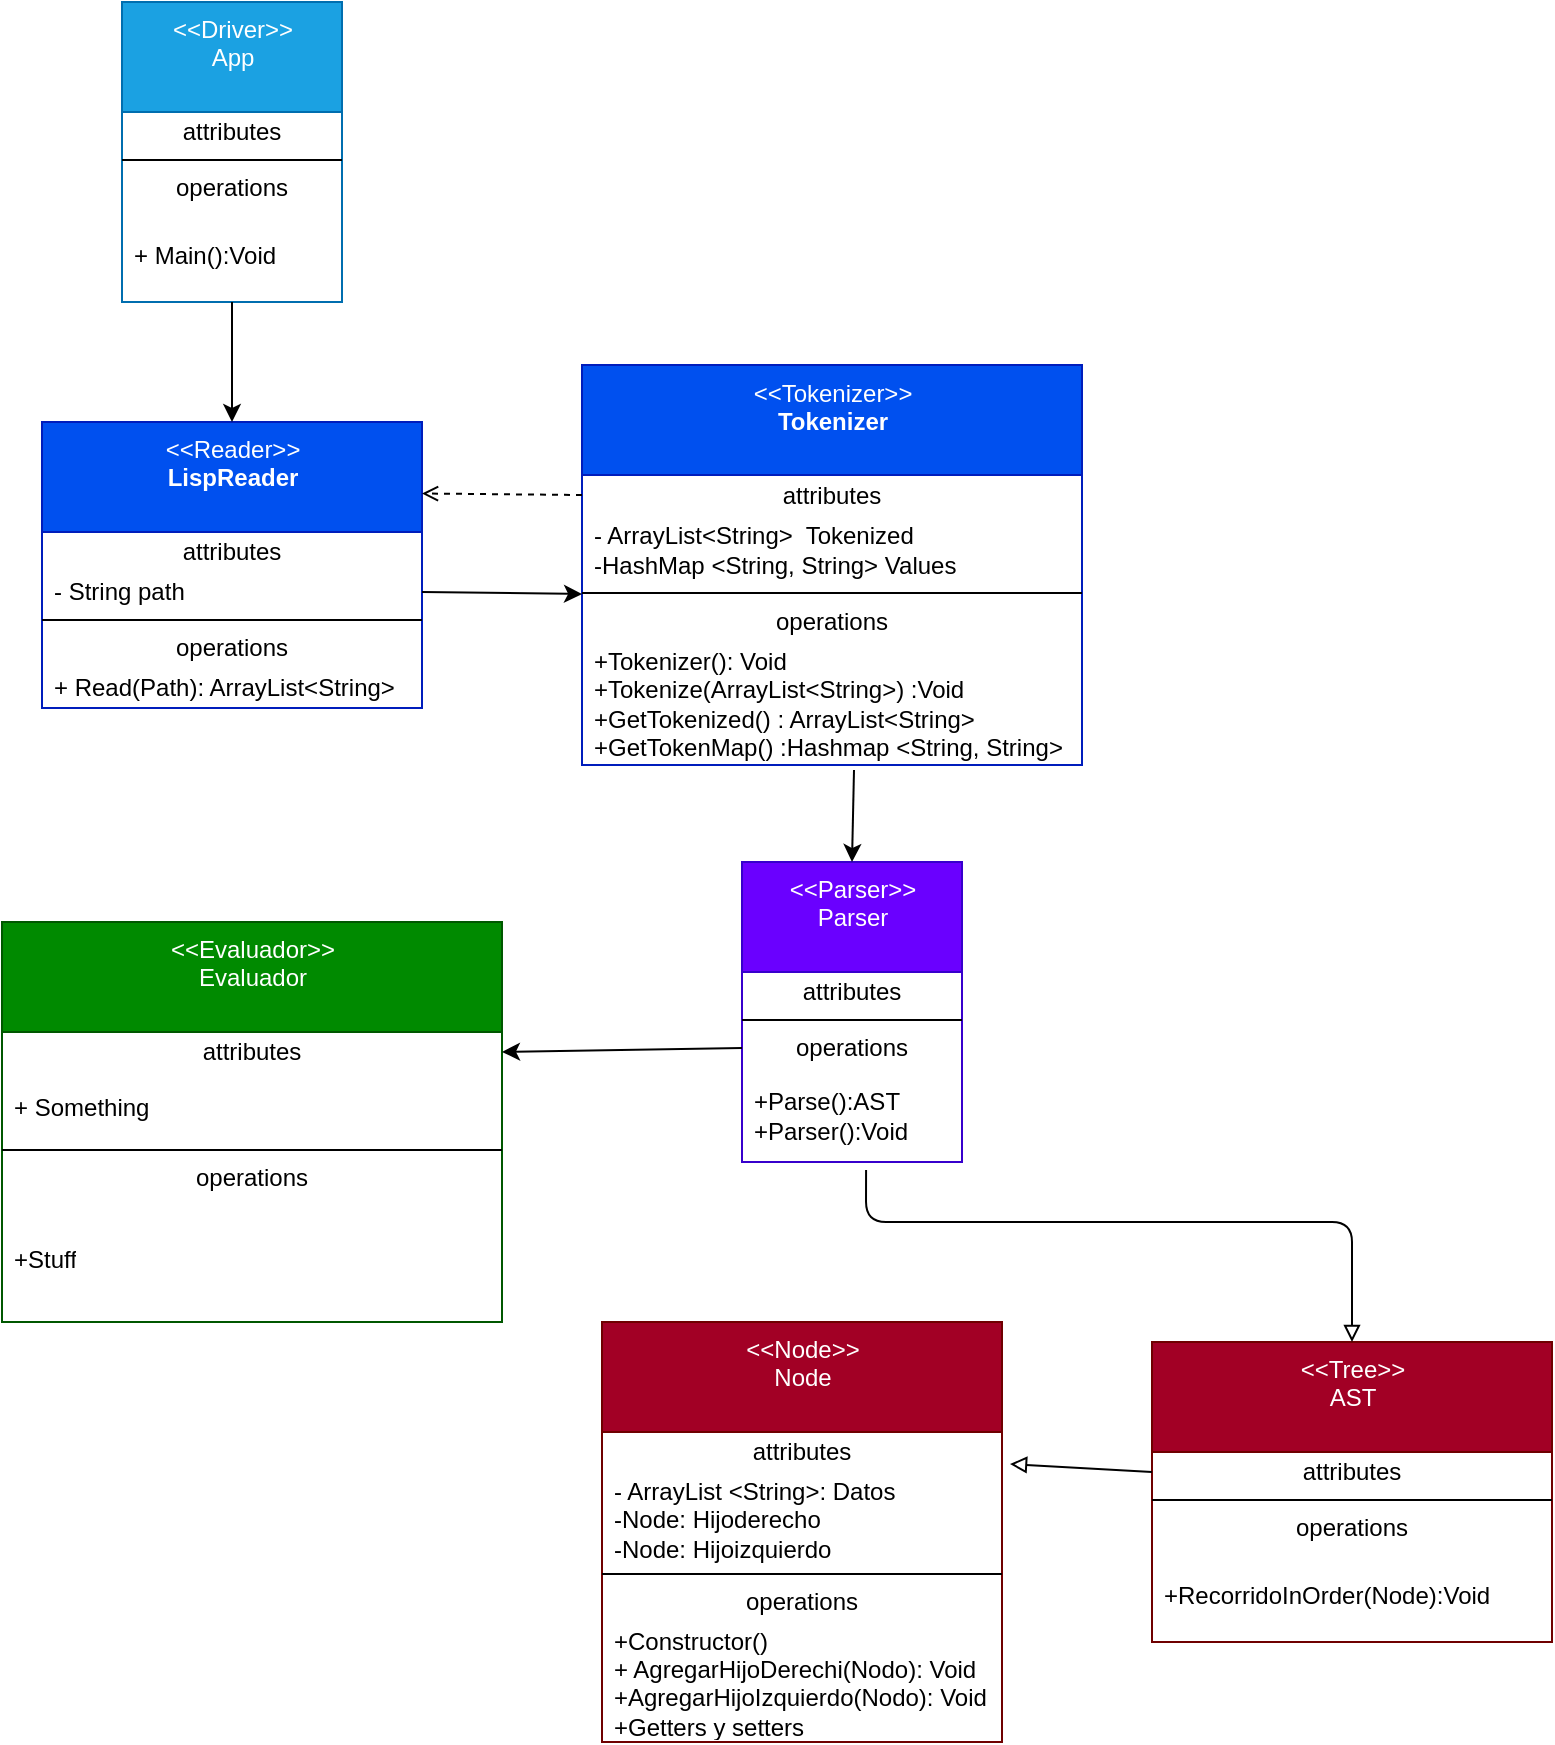 <mxfile>
    <diagram id="T4stYwGk3cRpZJWtsYmR" name="Page-1">
        <mxGraphModel dx="1216" dy="450" grid="1" gridSize="10" guides="1" tooltips="1" connect="1" arrows="1" fold="1" page="1" pageScale="1" pageWidth="850" pageHeight="1100" math="0" shadow="0">
            <root>
                <mxCell id="0"/>
                <mxCell id="1" parent="0"/>
                <mxCell id="2" value="&amp;lt;&amp;lt;Reader&amp;gt;&amp;gt;&lt;br&gt;&lt;b&gt;LispReader&lt;/b&gt;" style="swimlane;fontStyle=0;align=center;verticalAlign=top;childLayout=stackLayout;horizontal=1;startSize=55;horizontalStack=0;resizeParent=1;resizeParentMax=0;resizeLast=0;collapsible=0;marginBottom=0;html=1;fillColor=#0050ef;fontColor=#ffffff;strokeColor=#001DBC;" parent="1" vertex="1">
                    <mxGeometry x="60" y="220" width="190" height="143" as="geometry"/>
                </mxCell>
                <mxCell id="3" value="attributes" style="text;html=1;strokeColor=none;fillColor=none;align=center;verticalAlign=middle;spacingLeft=4;spacingRight=4;overflow=hidden;rotatable=0;points=[[0,0.5],[1,0.5]];portConstraint=eastwest;" parent="2" vertex="1">
                    <mxGeometry y="55" width="190" height="20" as="geometry"/>
                </mxCell>
                <mxCell id="4" value="- String path" style="text;html=1;strokeColor=none;fillColor=none;align=left;verticalAlign=middle;spacingLeft=4;spacingRight=4;overflow=hidden;rotatable=0;points=[[0,0.5],[1,0.5]];portConstraint=eastwest;" parent="2" vertex="1">
                    <mxGeometry y="75" width="190" height="20" as="geometry"/>
                </mxCell>
                <mxCell id="7" value="" style="line;strokeWidth=1;fillColor=none;align=left;verticalAlign=middle;spacingTop=-1;spacingLeft=3;spacingRight=3;rotatable=0;labelPosition=right;points=[];portConstraint=eastwest;" parent="2" vertex="1">
                    <mxGeometry y="95" width="190" height="8" as="geometry"/>
                </mxCell>
                <mxCell id="8" value="operations" style="text;html=1;strokeColor=none;fillColor=none;align=center;verticalAlign=middle;spacingLeft=4;spacingRight=4;overflow=hidden;rotatable=0;points=[[0,0.5],[1,0.5]];portConstraint=eastwest;" parent="2" vertex="1">
                    <mxGeometry y="103" width="190" height="20" as="geometry"/>
                </mxCell>
                <mxCell id="9" value="+ Read(Path): ArrayList&amp;lt;String&amp;gt;" style="text;html=1;strokeColor=none;fillColor=none;align=left;verticalAlign=middle;spacingLeft=4;spacingRight=4;overflow=hidden;rotatable=0;points=[[0,0.5],[1,0.5]];portConstraint=eastwest;" parent="2" vertex="1">
                    <mxGeometry y="123" width="190" height="20" as="geometry"/>
                </mxCell>
                <mxCell id="10" value="&amp;lt;&amp;lt;Tokenizer&amp;gt;&amp;gt;&lt;br&gt;&lt;b&gt;Tokenizer&lt;/b&gt;" style="swimlane;fontStyle=0;align=center;verticalAlign=top;childLayout=stackLayout;horizontal=1;startSize=55;horizontalStack=0;resizeParent=1;resizeParentMax=0;resizeLast=0;collapsible=0;marginBottom=0;html=1;fillColor=#0050ef;fontColor=#ffffff;strokeColor=#001DBC;" parent="1" vertex="1">
                    <mxGeometry x="330" y="191.5" width="250" height="200" as="geometry"/>
                </mxCell>
                <mxCell id="11" value="attributes" style="text;html=1;strokeColor=none;fillColor=none;align=center;verticalAlign=middle;spacingLeft=4;spacingRight=4;overflow=hidden;rotatable=0;points=[[0,0.5],[1,0.5]];portConstraint=eastwest;" parent="10" vertex="1">
                    <mxGeometry y="55" width="250" height="20" as="geometry"/>
                </mxCell>
                <mxCell id="12" value="- ArrayList&amp;lt;String&amp;gt;&amp;nbsp; Tokenized&lt;br&gt;-HashMap &amp;lt;String, String&amp;gt; Values" style="text;html=1;strokeColor=none;fillColor=none;align=left;verticalAlign=middle;spacingLeft=4;spacingRight=4;overflow=hidden;rotatable=0;points=[[0,0.5],[1,0.5]];portConstraint=eastwest;" parent="10" vertex="1">
                    <mxGeometry y="75" width="250" height="35" as="geometry"/>
                </mxCell>
                <mxCell id="13" value="" style="line;strokeWidth=1;fillColor=none;align=left;verticalAlign=middle;spacingTop=-1;spacingLeft=3;spacingRight=3;rotatable=0;labelPosition=right;points=[];portConstraint=eastwest;" parent="10" vertex="1">
                    <mxGeometry y="110" width="250" height="8" as="geometry"/>
                </mxCell>
                <mxCell id="14" value="operations" style="text;html=1;strokeColor=none;fillColor=none;align=center;verticalAlign=middle;spacingLeft=4;spacingRight=4;overflow=hidden;rotatable=0;points=[[0,0.5],[1,0.5]];portConstraint=eastwest;" parent="10" vertex="1">
                    <mxGeometry y="118" width="250" height="20" as="geometry"/>
                </mxCell>
                <mxCell id="15" value="+Tokenizer(): Void&lt;br&gt;+Tokenize(ArrayList&amp;lt;String&amp;gt;) :Void&lt;br&gt;+GetTokenized() : ArrayList&amp;lt;String&amp;gt;&lt;br&gt;+GetTokenMap() :Hashmap &amp;lt;String, String&amp;gt;" style="text;html=1;strokeColor=none;fillColor=none;align=left;verticalAlign=middle;spacingLeft=4;spacingRight=4;overflow=hidden;rotatable=0;points=[[0,0.5],[1,0.5]];portConstraint=eastwest;" parent="10" vertex="1">
                    <mxGeometry y="138" width="250" height="62" as="geometry"/>
                </mxCell>
                <mxCell id="16" value="&amp;lt;&amp;lt;Parser&amp;gt;&amp;gt;&lt;br&gt;Parser" style="swimlane;fontStyle=0;align=center;verticalAlign=top;childLayout=stackLayout;horizontal=1;startSize=55;horizontalStack=0;resizeParent=1;resizeParentMax=0;resizeLast=0;collapsible=0;marginBottom=0;html=1;fillColor=#6a00ff;fontColor=#ffffff;strokeColor=#3700CC;" vertex="1" parent="1">
                    <mxGeometry x="410" y="440" width="110" height="150" as="geometry"/>
                </mxCell>
                <mxCell id="17" value="attributes" style="text;html=1;strokeColor=none;fillColor=none;align=center;verticalAlign=middle;spacingLeft=4;spacingRight=4;overflow=hidden;rotatable=0;points=[[0,0.5],[1,0.5]];portConstraint=eastwest;" vertex="1" parent="16">
                    <mxGeometry y="55" width="110" height="20" as="geometry"/>
                </mxCell>
                <mxCell id="19" value="" style="line;strokeWidth=1;fillColor=none;align=left;verticalAlign=middle;spacingTop=-1;spacingLeft=3;spacingRight=3;rotatable=0;labelPosition=right;points=[];portConstraint=eastwest;" vertex="1" parent="16">
                    <mxGeometry y="75" width="110" height="8" as="geometry"/>
                </mxCell>
                <mxCell id="20" value="operations" style="text;html=1;strokeColor=none;fillColor=none;align=center;verticalAlign=middle;spacingLeft=4;spacingRight=4;overflow=hidden;rotatable=0;points=[[0,0.5],[1,0.5]];portConstraint=eastwest;" vertex="1" parent="16">
                    <mxGeometry y="83" width="110" height="20" as="geometry"/>
                </mxCell>
                <mxCell id="21" value="+Parse():AST&lt;br&gt;+Parser():Void" style="text;html=1;strokeColor=none;fillColor=none;align=left;verticalAlign=middle;spacingLeft=4;spacingRight=4;overflow=hidden;rotatable=0;points=[[0,0.5],[1,0.5]];portConstraint=eastwest;" vertex="1" parent="16">
                    <mxGeometry y="103" width="110" height="47" as="geometry"/>
                </mxCell>
                <mxCell id="22" value="&amp;lt;&amp;lt;Tree&amp;gt;&amp;gt;&lt;br&gt;AST" style="swimlane;fontStyle=0;align=center;verticalAlign=top;childLayout=stackLayout;horizontal=1;startSize=55;horizontalStack=0;resizeParent=1;resizeParentMax=0;resizeLast=0;collapsible=0;marginBottom=0;html=1;fillColor=#a20025;fontColor=#ffffff;strokeColor=#6F0000;" vertex="1" parent="1">
                    <mxGeometry x="615" y="680" width="200" height="150" as="geometry"/>
                </mxCell>
                <mxCell id="23" value="attributes" style="text;html=1;strokeColor=none;fillColor=none;align=center;verticalAlign=middle;spacingLeft=4;spacingRight=4;overflow=hidden;rotatable=0;points=[[0,0.5],[1,0.5]];portConstraint=eastwest;" vertex="1" parent="22">
                    <mxGeometry y="55" width="200" height="20" as="geometry"/>
                </mxCell>
                <mxCell id="24" value="" style="line;strokeWidth=1;fillColor=none;align=left;verticalAlign=middle;spacingTop=-1;spacingLeft=3;spacingRight=3;rotatable=0;labelPosition=right;points=[];portConstraint=eastwest;" vertex="1" parent="22">
                    <mxGeometry y="75" width="200" height="8" as="geometry"/>
                </mxCell>
                <mxCell id="25" value="operations" style="text;html=1;strokeColor=none;fillColor=none;align=center;verticalAlign=middle;spacingLeft=4;spacingRight=4;overflow=hidden;rotatable=0;points=[[0,0.5],[1,0.5]];portConstraint=eastwest;" vertex="1" parent="22">
                    <mxGeometry y="83" width="200" height="20" as="geometry"/>
                </mxCell>
                <mxCell id="26" value="+RecorridoInOrder(Node):Void" style="text;html=1;strokeColor=none;fillColor=none;align=left;verticalAlign=middle;spacingLeft=4;spacingRight=4;overflow=hidden;rotatable=0;points=[[0,0.5],[1,0.5]];portConstraint=eastwest;" vertex="1" parent="22">
                    <mxGeometry y="103" width="200" height="47" as="geometry"/>
                </mxCell>
                <mxCell id="27" value="&amp;lt;&amp;lt;Node&amp;gt;&amp;gt;&lt;br&gt;Node" style="swimlane;fontStyle=0;align=center;verticalAlign=top;childLayout=stackLayout;horizontal=1;startSize=55;horizontalStack=0;resizeParent=1;resizeParentMax=0;resizeLast=0;collapsible=0;marginBottom=0;html=1;fillColor=#a20025;fontColor=#ffffff;strokeColor=#6F0000;" vertex="1" parent="1">
                    <mxGeometry x="340" y="670" width="200" height="210" as="geometry"/>
                </mxCell>
                <mxCell id="28" value="attributes" style="text;html=1;strokeColor=none;fillColor=none;align=center;verticalAlign=middle;spacingLeft=4;spacingRight=4;overflow=hidden;rotatable=0;points=[[0,0.5],[1,0.5]];portConstraint=eastwest;" vertex="1" parent="27">
                    <mxGeometry y="55" width="200" height="20" as="geometry"/>
                </mxCell>
                <mxCell id="32" value="- ArrayList &amp;lt;String&amp;gt;: Datos&lt;br&gt;-Node: Hijoderecho&lt;br&gt;-Node: Hijoizquierdo" style="text;html=1;strokeColor=none;fillColor=none;align=left;verticalAlign=middle;spacingLeft=4;spacingRight=4;overflow=hidden;rotatable=0;points=[[0,0.5],[1,0.5]];portConstraint=eastwest;" vertex="1" parent="27">
                    <mxGeometry y="75" width="200" height="47" as="geometry"/>
                </mxCell>
                <mxCell id="29" value="" style="line;strokeWidth=1;fillColor=none;align=left;verticalAlign=middle;spacingTop=-1;spacingLeft=3;spacingRight=3;rotatable=0;labelPosition=right;points=[];portConstraint=eastwest;" vertex="1" parent="27">
                    <mxGeometry y="122" width="200" height="8" as="geometry"/>
                </mxCell>
                <mxCell id="30" value="operations" style="text;html=1;strokeColor=none;fillColor=none;align=center;verticalAlign=middle;spacingLeft=4;spacingRight=4;overflow=hidden;rotatable=0;points=[[0,0.5],[1,0.5]];portConstraint=eastwest;" vertex="1" parent="27">
                    <mxGeometry y="130" width="200" height="20" as="geometry"/>
                </mxCell>
                <mxCell id="31" value="+Constructor()&lt;br&gt;+ AgregarHijoDerechi(Nodo): Void&lt;br&gt;+AgregarHijoIzquierdo(Nodo): Void&lt;br&gt;+Getters y setters" style="text;html=1;strokeColor=none;fillColor=none;align=left;verticalAlign=middle;spacingLeft=4;spacingRight=4;overflow=hidden;rotatable=0;points=[[0,0.5],[1,0.5]];portConstraint=eastwest;" vertex="1" parent="27">
                    <mxGeometry y="150" width="200" height="60" as="geometry"/>
                </mxCell>
                <mxCell id="33" value="&amp;lt;&amp;lt;Evaluador&amp;gt;&amp;gt;&lt;br&gt;Evaluador" style="swimlane;fontStyle=0;align=center;verticalAlign=top;childLayout=stackLayout;horizontal=1;startSize=55;horizontalStack=0;resizeParent=1;resizeParentMax=0;resizeLast=0;collapsible=0;marginBottom=0;html=1;fillColor=#008a00;fontColor=#ffffff;strokeColor=#005700;" vertex="1" parent="1">
                    <mxGeometry x="40" y="470" width="250" height="200" as="geometry"/>
                </mxCell>
                <mxCell id="34" value="attributes" style="text;html=1;strokeColor=none;fillColor=none;align=center;verticalAlign=middle;spacingLeft=4;spacingRight=4;overflow=hidden;rotatable=0;points=[[0,0.5],[1,0.5]];portConstraint=eastwest;" vertex="1" parent="33">
                    <mxGeometry y="55" width="250" height="20" as="geometry"/>
                </mxCell>
                <mxCell id="35" value="+ Something" style="text;html=1;strokeColor=none;fillColor=none;align=left;verticalAlign=middle;spacingLeft=4;spacingRight=4;overflow=hidden;rotatable=0;points=[[0,0.5],[1,0.5]];portConstraint=eastwest;" vertex="1" parent="33">
                    <mxGeometry y="75" width="250" height="35" as="geometry"/>
                </mxCell>
                <mxCell id="36" value="" style="line;strokeWidth=1;fillColor=none;align=left;verticalAlign=middle;spacingTop=-1;spacingLeft=3;spacingRight=3;rotatable=0;labelPosition=right;points=[];portConstraint=eastwest;" vertex="1" parent="33">
                    <mxGeometry y="110" width="250" height="8" as="geometry"/>
                </mxCell>
                <mxCell id="37" value="operations" style="text;html=1;strokeColor=none;fillColor=none;align=center;verticalAlign=middle;spacingLeft=4;spacingRight=4;overflow=hidden;rotatable=0;points=[[0,0.5],[1,0.5]];portConstraint=eastwest;" vertex="1" parent="33">
                    <mxGeometry y="118" width="250" height="20" as="geometry"/>
                </mxCell>
                <mxCell id="38" value="+Stuff" style="text;html=1;strokeColor=none;fillColor=none;align=left;verticalAlign=middle;spacingLeft=4;spacingRight=4;overflow=hidden;rotatable=0;points=[[0,0.5],[1,0.5]];portConstraint=eastwest;" vertex="1" parent="33">
                    <mxGeometry y="138" width="250" height="62" as="geometry"/>
                </mxCell>
                <mxCell id="39" value="&amp;lt;&amp;lt;Driver&amp;gt;&amp;gt;&lt;br&gt;App" style="swimlane;fontStyle=0;align=center;verticalAlign=top;childLayout=stackLayout;horizontal=1;startSize=55;horizontalStack=0;resizeParent=1;resizeParentMax=0;resizeLast=0;collapsible=0;marginBottom=0;html=1;fillColor=#1ba1e2;fontColor=#ffffff;strokeColor=#006EAF;" vertex="1" parent="1">
                    <mxGeometry x="100" y="10" width="110" height="150" as="geometry"/>
                </mxCell>
                <mxCell id="40" value="attributes" style="text;html=1;strokeColor=none;fillColor=none;align=center;verticalAlign=middle;spacingLeft=4;spacingRight=4;overflow=hidden;rotatable=0;points=[[0,0.5],[1,0.5]];portConstraint=eastwest;" vertex="1" parent="39">
                    <mxGeometry y="55" width="110" height="20" as="geometry"/>
                </mxCell>
                <mxCell id="41" value="" style="line;strokeWidth=1;fillColor=none;align=left;verticalAlign=middle;spacingTop=-1;spacingLeft=3;spacingRight=3;rotatable=0;labelPosition=right;points=[];portConstraint=eastwest;" vertex="1" parent="39">
                    <mxGeometry y="75" width="110" height="8" as="geometry"/>
                </mxCell>
                <mxCell id="42" value="operations" style="text;html=1;strokeColor=none;fillColor=none;align=center;verticalAlign=middle;spacingLeft=4;spacingRight=4;overflow=hidden;rotatable=0;points=[[0,0.5],[1,0.5]];portConstraint=eastwest;" vertex="1" parent="39">
                    <mxGeometry y="83" width="110" height="20" as="geometry"/>
                </mxCell>
                <mxCell id="43" value="+ Main():Void" style="text;html=1;strokeColor=none;fillColor=none;align=left;verticalAlign=middle;spacingLeft=4;spacingRight=4;overflow=hidden;rotatable=0;points=[[0,0.5],[1,0.5]];portConstraint=eastwest;" vertex="1" parent="39">
                    <mxGeometry y="103" width="110" height="47" as="geometry"/>
                </mxCell>
                <mxCell id="45" style="edgeStyle=none;html=1;entryX=0.5;entryY=0;entryDx=0;entryDy=0;" edge="1" parent="1" source="43" target="2">
                    <mxGeometry relative="1" as="geometry"/>
                </mxCell>
                <mxCell id="46" style="edgeStyle=none;html=1;exitX=0;exitY=0.5;exitDx=0;exitDy=0;entryX=1;entryY=0.25;entryDx=0;entryDy=0;dashed=1;endArrow=open;endFill=0;" edge="1" parent="1" source="11" target="2">
                    <mxGeometry relative="1" as="geometry"/>
                </mxCell>
                <mxCell id="47" style="edgeStyle=none;html=1;exitX=1;exitY=0.5;exitDx=0;exitDy=0;entryX=0;entryY=1.129;entryDx=0;entryDy=0;entryPerimeter=0;endArrow=classic;endFill=1;" edge="1" parent="1" source="4" target="12">
                    <mxGeometry relative="1" as="geometry"/>
                </mxCell>
                <mxCell id="48" style="edgeStyle=none;html=1;exitX=0.544;exitY=1.04;exitDx=0;exitDy=0;endArrow=classic;endFill=1;entryX=0.5;entryY=0;entryDx=0;entryDy=0;exitPerimeter=0;" edge="1" parent="1" source="15" target="16">
                    <mxGeometry relative="1" as="geometry">
                        <mxPoint x="660" y="284" as="targetPoint"/>
                    </mxGeometry>
                </mxCell>
                <mxCell id="50" style="edgeStyle=none;html=1;exitX=0;exitY=0.5;exitDx=0;exitDy=0;entryX=1.02;entryY=-0.085;entryDx=0;entryDy=0;entryPerimeter=0;endArrow=block;endFill=0;" edge="1" parent="1" source="23" target="32">
                    <mxGeometry relative="1" as="geometry"/>
                </mxCell>
                <mxCell id="51" style="edgeStyle=orthogonalEdgeStyle;html=1;exitX=0.564;exitY=1.085;exitDx=0;exitDy=0;entryX=0.5;entryY=0;entryDx=0;entryDy=0;endArrow=block;endFill=0;exitPerimeter=0;" edge="1" parent="1" source="21" target="22">
                    <mxGeometry relative="1" as="geometry">
                        <Array as="points">
                            <mxPoint x="472" y="620"/>
                            <mxPoint x="715" y="620"/>
                        </Array>
                    </mxGeometry>
                </mxCell>
                <mxCell id="52" style="html=1;exitX=0;exitY=0.5;exitDx=0;exitDy=0;entryX=1;entryY=0.5;entryDx=0;entryDy=0;endArrow=classic;endFill=1;" edge="1" parent="1" source="20" target="34">
                    <mxGeometry relative="1" as="geometry"/>
                </mxCell>
            </root>
        </mxGraphModel>
    </diagram>
</mxfile>